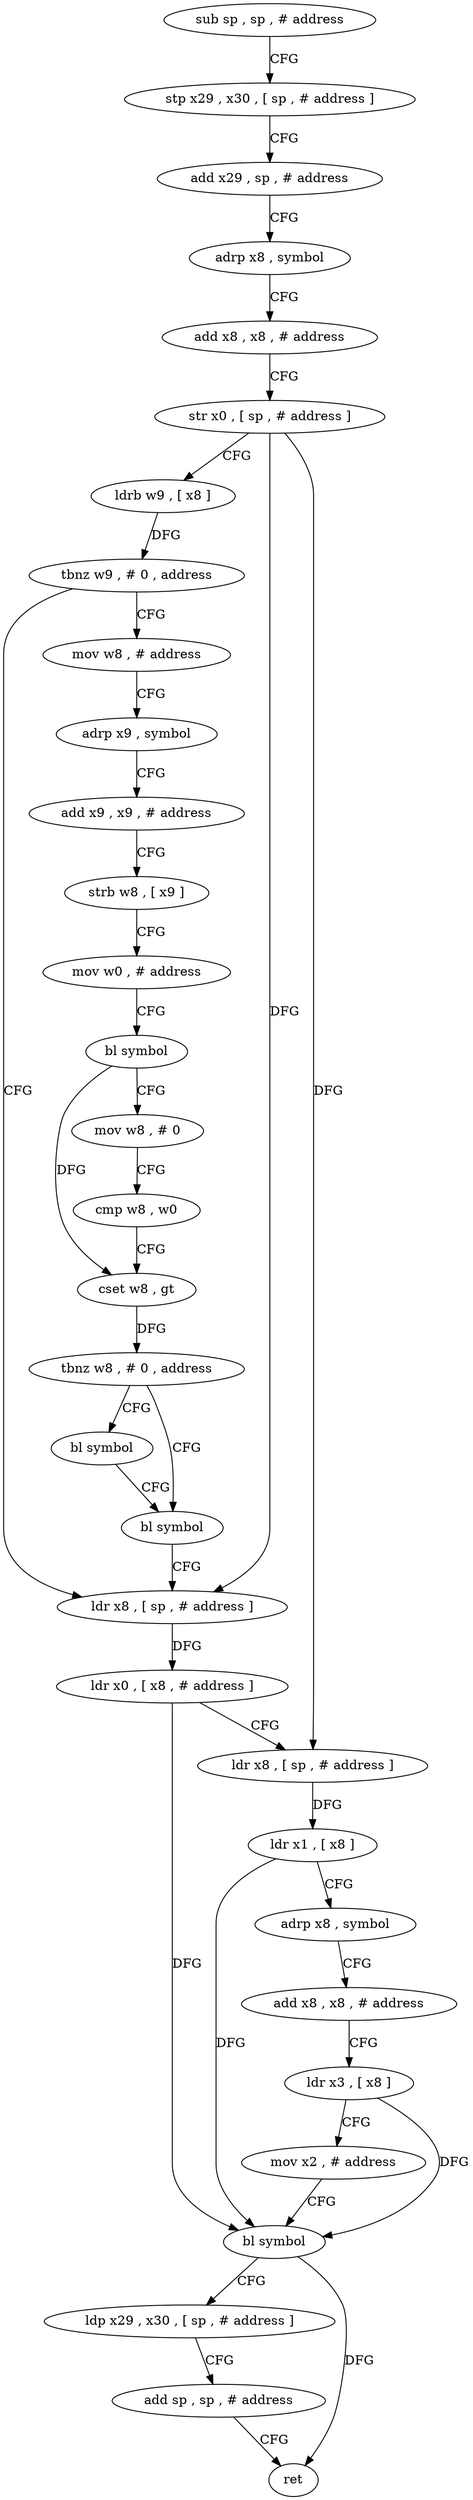 digraph "func" {
"4225464" [label = "sub sp , sp , # address" ]
"4225468" [label = "stp x29 , x30 , [ sp , # address ]" ]
"4225472" [label = "add x29 , sp , # address" ]
"4225476" [label = "adrp x8 , symbol" ]
"4225480" [label = "add x8 , x8 , # address" ]
"4225484" [label = "str x0 , [ sp , # address ]" ]
"4225488" [label = "ldrb w9 , [ x8 ]" ]
"4225492" [label = "tbnz w9 , # 0 , address" ]
"4225544" [label = "ldr x8 , [ sp , # address ]" ]
"4225496" [label = "mov w8 , # address" ]
"4225548" [label = "ldr x0 , [ x8 , # address ]" ]
"4225552" [label = "ldr x8 , [ sp , # address ]" ]
"4225556" [label = "ldr x1 , [ x8 ]" ]
"4225560" [label = "adrp x8 , symbol" ]
"4225564" [label = "add x8 , x8 , # address" ]
"4225568" [label = "ldr x3 , [ x8 ]" ]
"4225572" [label = "mov x2 , # address" ]
"4225576" [label = "bl symbol" ]
"4225580" [label = "ldp x29 , x30 , [ sp , # address ]" ]
"4225584" [label = "add sp , sp , # address" ]
"4225588" [label = "ret" ]
"4225500" [label = "adrp x9 , symbol" ]
"4225504" [label = "add x9 , x9 , # address" ]
"4225508" [label = "strb w8 , [ x9 ]" ]
"4225512" [label = "mov w0 , # address" ]
"4225516" [label = "bl symbol" ]
"4225520" [label = "mov w8 , # 0" ]
"4225524" [label = "cmp w8 , w0" ]
"4225528" [label = "cset w8 , gt" ]
"4225532" [label = "tbnz w8 , # 0 , address" ]
"4225540" [label = "bl symbol" ]
"4225536" [label = "bl symbol" ]
"4225464" -> "4225468" [ label = "CFG" ]
"4225468" -> "4225472" [ label = "CFG" ]
"4225472" -> "4225476" [ label = "CFG" ]
"4225476" -> "4225480" [ label = "CFG" ]
"4225480" -> "4225484" [ label = "CFG" ]
"4225484" -> "4225488" [ label = "CFG" ]
"4225484" -> "4225544" [ label = "DFG" ]
"4225484" -> "4225552" [ label = "DFG" ]
"4225488" -> "4225492" [ label = "DFG" ]
"4225492" -> "4225544" [ label = "CFG" ]
"4225492" -> "4225496" [ label = "CFG" ]
"4225544" -> "4225548" [ label = "DFG" ]
"4225496" -> "4225500" [ label = "CFG" ]
"4225548" -> "4225552" [ label = "CFG" ]
"4225548" -> "4225576" [ label = "DFG" ]
"4225552" -> "4225556" [ label = "DFG" ]
"4225556" -> "4225560" [ label = "CFG" ]
"4225556" -> "4225576" [ label = "DFG" ]
"4225560" -> "4225564" [ label = "CFG" ]
"4225564" -> "4225568" [ label = "CFG" ]
"4225568" -> "4225572" [ label = "CFG" ]
"4225568" -> "4225576" [ label = "DFG" ]
"4225572" -> "4225576" [ label = "CFG" ]
"4225576" -> "4225580" [ label = "CFG" ]
"4225576" -> "4225588" [ label = "DFG" ]
"4225580" -> "4225584" [ label = "CFG" ]
"4225584" -> "4225588" [ label = "CFG" ]
"4225500" -> "4225504" [ label = "CFG" ]
"4225504" -> "4225508" [ label = "CFG" ]
"4225508" -> "4225512" [ label = "CFG" ]
"4225512" -> "4225516" [ label = "CFG" ]
"4225516" -> "4225520" [ label = "CFG" ]
"4225516" -> "4225528" [ label = "DFG" ]
"4225520" -> "4225524" [ label = "CFG" ]
"4225524" -> "4225528" [ label = "CFG" ]
"4225528" -> "4225532" [ label = "DFG" ]
"4225532" -> "4225540" [ label = "CFG" ]
"4225532" -> "4225536" [ label = "CFG" ]
"4225540" -> "4225544" [ label = "CFG" ]
"4225536" -> "4225540" [ label = "CFG" ]
}
